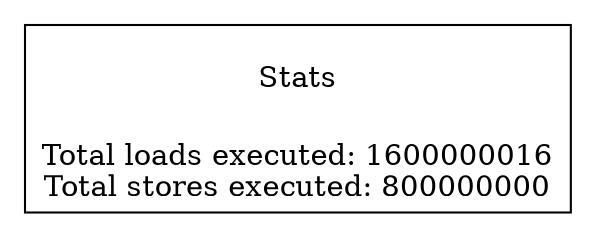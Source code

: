 strict digraph {
rankdir=BT
subgraph {
Stats [shape=plaintext]
cluster=true
label="Total loads executed: 1600000016\nTotal stores executed: 800000000"
}
}
